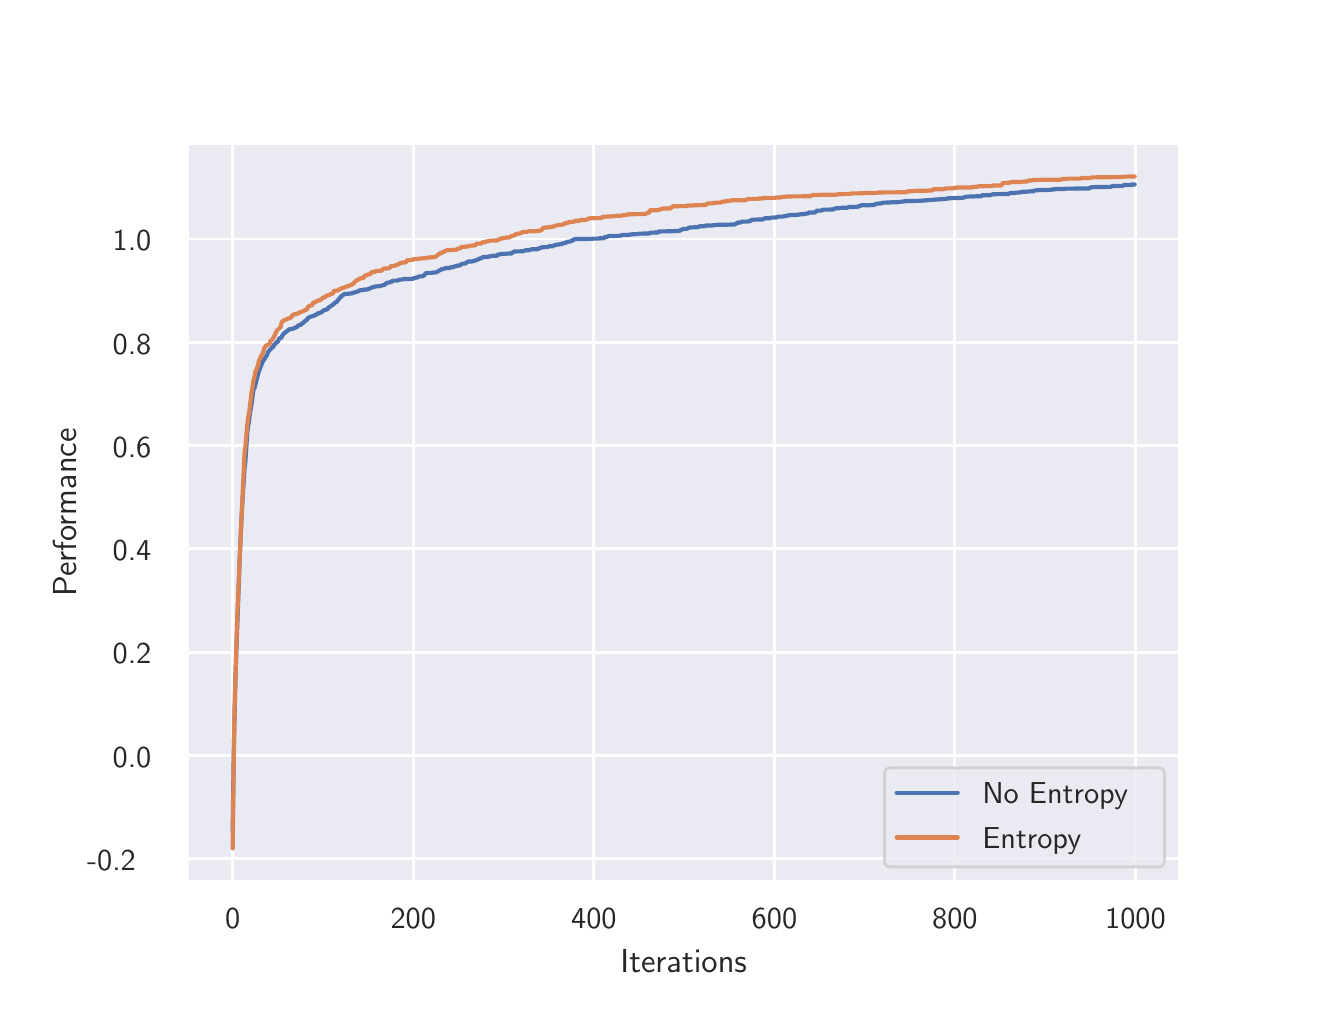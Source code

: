\begingroup%
\makeatletter%
\begin{pgfpicture}%
\pgfpathrectangle{\pgfpointorigin}{\pgfqpoint{6.4in}{4.8in}}%
\pgfusepath{use as bounding box, clip}%
\begin{pgfscope}%
\pgfsetbuttcap%
\pgfsetmiterjoin%
\definecolor{currentfill}{rgb}{1.0,1.0,1.0}%
\pgfsetfillcolor{currentfill}%
\pgfsetlinewidth{0.0pt}%
\definecolor{currentstroke}{rgb}{1.0,1.0,1.0}%
\pgfsetstrokecolor{currentstroke}%
\pgfsetdash{}{0pt}%
\pgfpathmoveto{\pgfqpoint{0.0in}{0.0in}}%
\pgfpathlineto{\pgfqpoint{6.4in}{0.0in}}%
\pgfpathlineto{\pgfqpoint{6.4in}{4.8in}}%
\pgfpathlineto{\pgfqpoint{0.0in}{4.8in}}%
\pgfpathclose%
\pgfusepath{fill}%
\end{pgfscope}%
\begin{pgfscope}%
\pgfsetbuttcap%
\pgfsetmiterjoin%
\definecolor{currentfill}{rgb}{0.918,0.918,0.949}%
\pgfsetfillcolor{currentfill}%
\pgfsetlinewidth{0.0pt}%
\definecolor{currentstroke}{rgb}{0.0,0.0,0.0}%
\pgfsetstrokecolor{currentstroke}%
\pgfsetstrokeopacity{0.0}%
\pgfsetdash{}{0pt}%
\pgfpathmoveto{\pgfqpoint{0.8in}{0.528in}}%
\pgfpathlineto{\pgfqpoint{5.76in}{0.528in}}%
\pgfpathlineto{\pgfqpoint{5.76in}{4.224in}}%
\pgfpathlineto{\pgfqpoint{0.8in}{4.224in}}%
\pgfpathclose%
\pgfusepath{fill}%
\end{pgfscope}%
\begin{pgfscope}%
\pgfpathrectangle{\pgfqpoint{0.8in}{0.528in}}{\pgfqpoint{4.96in}{3.696in}}%
\pgfusepath{clip}%
\pgfsetroundcap%
\pgfsetroundjoin%
\pgfsetlinewidth{1.004pt}%
\definecolor{currentstroke}{rgb}{1.0,1.0,1.0}%
\pgfsetstrokecolor{currentstroke}%
\pgfsetdash{}{0pt}%
\pgfpathmoveto{\pgfqpoint{1.025in}{0.528in}}%
\pgfpathlineto{\pgfqpoint{1.025in}{4.224in}}%
\pgfusepath{stroke}%
\end{pgfscope}%
\begin{pgfscope}%
\definecolor{textcolor}{rgb}{0.15,0.15,0.15}%
\pgfsetstrokecolor{textcolor}%
\pgfsetfillcolor{textcolor}%
\pgftext[x=1.025in,y=0.396in,,top]{\color{textcolor}\sffamily\fontsize{11.0}{13.2}\selectfont 0}%
\end{pgfscope}%
\begin{pgfscope}%
\pgfpathrectangle{\pgfqpoint{0.8in}{0.528in}}{\pgfqpoint{4.96in}{3.696in}}%
\pgfusepath{clip}%
\pgfsetroundcap%
\pgfsetroundjoin%
\pgfsetlinewidth{1.004pt}%
\definecolor{currentstroke}{rgb}{1.0,1.0,1.0}%
\pgfsetstrokecolor{currentstroke}%
\pgfsetdash{}{0pt}%
\pgfpathmoveto{\pgfqpoint{1.928in}{0.528in}}%
\pgfpathlineto{\pgfqpoint{1.928in}{4.224in}}%
\pgfusepath{stroke}%
\end{pgfscope}%
\begin{pgfscope}%
\definecolor{textcolor}{rgb}{0.15,0.15,0.15}%
\pgfsetstrokecolor{textcolor}%
\pgfsetfillcolor{textcolor}%
\pgftext[x=1.928in,y=0.396in,,top]{\color{textcolor}\sffamily\fontsize{11.0}{13.2}\selectfont 200}%
\end{pgfscope}%
\begin{pgfscope}%
\pgfpathrectangle{\pgfqpoint{0.8in}{0.528in}}{\pgfqpoint{4.96in}{3.696in}}%
\pgfusepath{clip}%
\pgfsetroundcap%
\pgfsetroundjoin%
\pgfsetlinewidth{1.004pt}%
\definecolor{currentstroke}{rgb}{1.0,1.0,1.0}%
\pgfsetstrokecolor{currentstroke}%
\pgfsetdash{}{0pt}%
\pgfpathmoveto{\pgfqpoint{2.831in}{0.528in}}%
\pgfpathlineto{\pgfqpoint{2.831in}{4.224in}}%
\pgfusepath{stroke}%
\end{pgfscope}%
\begin{pgfscope}%
\definecolor{textcolor}{rgb}{0.15,0.15,0.15}%
\pgfsetstrokecolor{textcolor}%
\pgfsetfillcolor{textcolor}%
\pgftext[x=2.831in,y=0.396in,,top]{\color{textcolor}\sffamily\fontsize{11.0}{13.2}\selectfont 400}%
\end{pgfscope}%
\begin{pgfscope}%
\pgfpathrectangle{\pgfqpoint{0.8in}{0.528in}}{\pgfqpoint{4.96in}{3.696in}}%
\pgfusepath{clip}%
\pgfsetroundcap%
\pgfsetroundjoin%
\pgfsetlinewidth{1.004pt}%
\definecolor{currentstroke}{rgb}{1.0,1.0,1.0}%
\pgfsetstrokecolor{currentstroke}%
\pgfsetdash{}{0pt}%
\pgfpathmoveto{\pgfqpoint{3.734in}{0.528in}}%
\pgfpathlineto{\pgfqpoint{3.734in}{4.224in}}%
\pgfusepath{stroke}%
\end{pgfscope}%
\begin{pgfscope}%
\definecolor{textcolor}{rgb}{0.15,0.15,0.15}%
\pgfsetstrokecolor{textcolor}%
\pgfsetfillcolor{textcolor}%
\pgftext[x=3.734in,y=0.396in,,top]{\color{textcolor}\sffamily\fontsize{11.0}{13.2}\selectfont 600}%
\end{pgfscope}%
\begin{pgfscope}%
\pgfpathrectangle{\pgfqpoint{0.8in}{0.528in}}{\pgfqpoint{4.96in}{3.696in}}%
\pgfusepath{clip}%
\pgfsetroundcap%
\pgfsetroundjoin%
\pgfsetlinewidth{1.004pt}%
\definecolor{currentstroke}{rgb}{1.0,1.0,1.0}%
\pgfsetstrokecolor{currentstroke}%
\pgfsetdash{}{0pt}%
\pgfpathmoveto{\pgfqpoint{4.636in}{0.528in}}%
\pgfpathlineto{\pgfqpoint{4.636in}{4.224in}}%
\pgfusepath{stroke}%
\end{pgfscope}%
\begin{pgfscope}%
\definecolor{textcolor}{rgb}{0.15,0.15,0.15}%
\pgfsetstrokecolor{textcolor}%
\pgfsetfillcolor{textcolor}%
\pgftext[x=4.636in,y=0.396in,,top]{\color{textcolor}\sffamily\fontsize{11.0}{13.2}\selectfont 800}%
\end{pgfscope}%
\begin{pgfscope}%
\pgfpathrectangle{\pgfqpoint{0.8in}{0.528in}}{\pgfqpoint{4.96in}{3.696in}}%
\pgfusepath{clip}%
\pgfsetroundcap%
\pgfsetroundjoin%
\pgfsetlinewidth{1.004pt}%
\definecolor{currentstroke}{rgb}{1.0,1.0,1.0}%
\pgfsetstrokecolor{currentstroke}%
\pgfsetdash{}{0pt}%
\pgfpathmoveto{\pgfqpoint{5.539in}{0.528in}}%
\pgfpathlineto{\pgfqpoint{5.539in}{4.224in}}%
\pgfusepath{stroke}%
\end{pgfscope}%
\begin{pgfscope}%
\definecolor{textcolor}{rgb}{0.15,0.15,0.15}%
\pgfsetstrokecolor{textcolor}%
\pgfsetfillcolor{textcolor}%
\pgftext[x=5.539in,y=0.396in,,top]{\color{textcolor}\sffamily\fontsize{11.0}{13.2}\selectfont 1000}%
\end{pgfscope}%
\begin{pgfscope}%
\definecolor{textcolor}{rgb}{0.15,0.15,0.15}%
\pgfsetstrokecolor{textcolor}%
\pgfsetfillcolor{textcolor}%
\pgftext[x=3.28in,y=0.193in,,top]{\color{textcolor}\sffamily\fontsize{12.0}{14.4}\selectfont Iterations}%
\end{pgfscope}%
\begin{pgfscope}%
\pgfpathrectangle{\pgfqpoint{0.8in}{0.528in}}{\pgfqpoint{4.96in}{3.696in}}%
\pgfusepath{clip}%
\pgfsetroundcap%
\pgfsetroundjoin%
\pgfsetlinewidth{1.004pt}%
\definecolor{currentstroke}{rgb}{1.0,1.0,1.0}%
\pgfsetstrokecolor{currentstroke}%
\pgfsetdash{}{0pt}%
\pgfpathmoveto{\pgfqpoint{0.8in}{0.645in}}%
\pgfpathlineto{\pgfqpoint{5.76in}{0.645in}}%
\pgfusepath{stroke}%
\end{pgfscope}%
\begin{pgfscope}%
\definecolor{textcolor}{rgb}{0.15,0.15,0.15}%
\pgfsetstrokecolor{textcolor}%
\pgfsetfillcolor{textcolor}%
\pgftext[x=0.297in,y=0.587in,left,base]{\color{textcolor}\sffamily\fontsize{11.0}{13.2}\selectfont −0.2}%
\end{pgfscope}%
\begin{pgfscope}%
\pgfpathrectangle{\pgfqpoint{0.8in}{0.528in}}{\pgfqpoint{4.96in}{3.696in}}%
\pgfusepath{clip}%
\pgfsetroundcap%
\pgfsetroundjoin%
\pgfsetlinewidth{1.004pt}%
\definecolor{currentstroke}{rgb}{1.0,1.0,1.0}%
\pgfsetstrokecolor{currentstroke}%
\pgfsetdash{}{0pt}%
\pgfpathmoveto{\pgfqpoint{0.8in}{1.161in}}%
\pgfpathlineto{\pgfqpoint{5.76in}{1.161in}}%
\pgfusepath{stroke}%
\end{pgfscope}%
\begin{pgfscope}%
\definecolor{textcolor}{rgb}{0.15,0.15,0.15}%
\pgfsetstrokecolor{textcolor}%
\pgfsetfillcolor{textcolor}%
\pgftext[x=0.425in,y=1.103in,left,base]{\color{textcolor}\sffamily\fontsize{11.0}{13.2}\selectfont 0.0}%
\end{pgfscope}%
\begin{pgfscope}%
\pgfpathrectangle{\pgfqpoint{0.8in}{0.528in}}{\pgfqpoint{4.96in}{3.696in}}%
\pgfusepath{clip}%
\pgfsetroundcap%
\pgfsetroundjoin%
\pgfsetlinewidth{1.004pt}%
\definecolor{currentstroke}{rgb}{1.0,1.0,1.0}%
\pgfsetstrokecolor{currentstroke}%
\pgfsetdash{}{0pt}%
\pgfpathmoveto{\pgfqpoint{0.8in}{1.677in}}%
\pgfpathlineto{\pgfqpoint{5.76in}{1.677in}}%
\pgfusepath{stroke}%
\end{pgfscope}%
\begin{pgfscope}%
\definecolor{textcolor}{rgb}{0.15,0.15,0.15}%
\pgfsetstrokecolor{textcolor}%
\pgfsetfillcolor{textcolor}%
\pgftext[x=0.425in,y=1.619in,left,base]{\color{textcolor}\sffamily\fontsize{11.0}{13.2}\selectfont 0.2}%
\end{pgfscope}%
\begin{pgfscope}%
\pgfpathrectangle{\pgfqpoint{0.8in}{0.528in}}{\pgfqpoint{4.96in}{3.696in}}%
\pgfusepath{clip}%
\pgfsetroundcap%
\pgfsetroundjoin%
\pgfsetlinewidth{1.004pt}%
\definecolor{currentstroke}{rgb}{1.0,1.0,1.0}%
\pgfsetstrokecolor{currentstroke}%
\pgfsetdash{}{0pt}%
\pgfpathmoveto{\pgfqpoint{0.8in}{2.194in}}%
\pgfpathlineto{\pgfqpoint{5.76in}{2.194in}}%
\pgfusepath{stroke}%
\end{pgfscope}%
\begin{pgfscope}%
\definecolor{textcolor}{rgb}{0.15,0.15,0.15}%
\pgfsetstrokecolor{textcolor}%
\pgfsetfillcolor{textcolor}%
\pgftext[x=0.425in,y=2.136in,left,base]{\color{textcolor}\sffamily\fontsize{11.0}{13.2}\selectfont 0.4}%
\end{pgfscope}%
\begin{pgfscope}%
\pgfpathrectangle{\pgfqpoint{0.8in}{0.528in}}{\pgfqpoint{4.96in}{3.696in}}%
\pgfusepath{clip}%
\pgfsetroundcap%
\pgfsetroundjoin%
\pgfsetlinewidth{1.004pt}%
\definecolor{currentstroke}{rgb}{1.0,1.0,1.0}%
\pgfsetstrokecolor{currentstroke}%
\pgfsetdash{}{0pt}%
\pgfpathmoveto{\pgfqpoint{0.8in}{2.71in}}%
\pgfpathlineto{\pgfqpoint{5.76in}{2.71in}}%
\pgfusepath{stroke}%
\end{pgfscope}%
\begin{pgfscope}%
\definecolor{textcolor}{rgb}{0.15,0.15,0.15}%
\pgfsetstrokecolor{textcolor}%
\pgfsetfillcolor{textcolor}%
\pgftext[x=0.425in,y=2.652in,left,base]{\color{textcolor}\sffamily\fontsize{11.0}{13.2}\selectfont 0.6}%
\end{pgfscope}%
\begin{pgfscope}%
\pgfpathrectangle{\pgfqpoint{0.8in}{0.528in}}{\pgfqpoint{4.96in}{3.696in}}%
\pgfusepath{clip}%
\pgfsetroundcap%
\pgfsetroundjoin%
\pgfsetlinewidth{1.004pt}%
\definecolor{currentstroke}{rgb}{1.0,1.0,1.0}%
\pgfsetstrokecolor{currentstroke}%
\pgfsetdash{}{0pt}%
\pgfpathmoveto{\pgfqpoint{0.8in}{3.226in}}%
\pgfpathlineto{\pgfqpoint{5.76in}{3.226in}}%
\pgfusepath{stroke}%
\end{pgfscope}%
\begin{pgfscope}%
\definecolor{textcolor}{rgb}{0.15,0.15,0.15}%
\pgfsetstrokecolor{textcolor}%
\pgfsetfillcolor{textcolor}%
\pgftext[x=0.425in,y=3.168in,left,base]{\color{textcolor}\sffamily\fontsize{11.0}{13.2}\selectfont 0.8}%
\end{pgfscope}%
\begin{pgfscope}%
\pgfpathrectangle{\pgfqpoint{0.8in}{0.528in}}{\pgfqpoint{4.96in}{3.696in}}%
\pgfusepath{clip}%
\pgfsetroundcap%
\pgfsetroundjoin%
\pgfsetlinewidth{1.004pt}%
\definecolor{currentstroke}{rgb}{1.0,1.0,1.0}%
\pgfsetstrokecolor{currentstroke}%
\pgfsetdash{}{0pt}%
\pgfpathmoveto{\pgfqpoint{0.8in}{3.743in}}%
\pgfpathlineto{\pgfqpoint{5.76in}{3.743in}}%
\pgfusepath{stroke}%
\end{pgfscope}%
\begin{pgfscope}%
\definecolor{textcolor}{rgb}{0.15,0.15,0.15}%
\pgfsetstrokecolor{textcolor}%
\pgfsetfillcolor{textcolor}%
\pgftext[x=0.425in,y=3.685in,left,base]{\color{textcolor}\sffamily\fontsize{11.0}{13.2}\selectfont 1.0}%
\end{pgfscope}%
\begin{pgfscope}%
\definecolor{textcolor}{rgb}{0.15,0.15,0.15}%
\pgfsetstrokecolor{textcolor}%
\pgfsetfillcolor{textcolor}%
\pgftext[x=0.242in,y=2.376in,,bottom,rotate=90.0]{\color{textcolor}\sffamily\fontsize{12.0}{14.4}\selectfont Performance}%
\end{pgfscope}%
\begin{pgfscope}%
\pgfpathrectangle{\pgfqpoint{0.8in}{0.528in}}{\pgfqpoint{4.96in}{3.696in}}%
\pgfusepath{clip}%
\pgfsetroundcap%
\pgfsetroundjoin%
\pgfsetlinewidth{1.506pt}%
\definecolor{currentstroke}{rgb}{0.298,0.447,0.69}%
\pgfsetstrokecolor{currentstroke}%
\pgfsetdash{}{0pt}%
\pgfpathmoveto{\pgfqpoint{1.025in}{0.778in}}%
\pgfpathlineto{\pgfqpoint{1.03in}{1.163in}}%
\pgfpathlineto{\pgfqpoint{1.039in}{1.558in}}%
\pgfpathlineto{\pgfqpoint{1.062in}{2.199in}}%
\pgfpathlineto{\pgfqpoint{1.071in}{2.386in}}%
\pgfpathlineto{\pgfqpoint{1.084in}{2.592in}}%
\pgfpathlineto{\pgfqpoint{1.089in}{2.637in}}%
\pgfpathlineto{\pgfqpoint{1.098in}{2.775in}}%
\pgfpathlineto{\pgfqpoint{1.102in}{2.808in}}%
\pgfpathlineto{\pgfqpoint{1.107in}{2.833in}}%
\pgfpathlineto{\pgfqpoint{1.111in}{2.872in}}%
\pgfpathlineto{\pgfqpoint{1.116in}{2.895in}}%
\pgfpathlineto{\pgfqpoint{1.129in}{2.99in}}%
\pgfpathlineto{\pgfqpoint{1.134in}{2.998in}}%
\pgfpathlineto{\pgfqpoint{1.156in}{3.082in}}%
\pgfpathlineto{\pgfqpoint{1.17in}{3.118in}}%
\pgfpathlineto{\pgfqpoint{1.179in}{3.138in}}%
\pgfpathlineto{\pgfqpoint{1.183in}{3.14in}}%
\pgfpathlineto{\pgfqpoint{1.192in}{3.158in}}%
\pgfpathlineto{\pgfqpoint{1.197in}{3.163in}}%
\pgfpathlineto{\pgfqpoint{1.201in}{3.176in}}%
\pgfpathlineto{\pgfqpoint{1.211in}{3.19in}}%
\pgfpathlineto{\pgfqpoint{1.215in}{3.192in}}%
\pgfpathlineto{\pgfqpoint{1.22in}{3.199in}}%
\pgfpathlineto{\pgfqpoint{1.229in}{3.205in}}%
\pgfpathlineto{\pgfqpoint{1.233in}{3.217in}}%
\pgfpathlineto{\pgfqpoint{1.238in}{3.218in}}%
\pgfpathlineto{\pgfqpoint{1.242in}{3.226in}}%
\pgfpathlineto{\pgfqpoint{1.251in}{3.229in}}%
\pgfpathlineto{\pgfqpoint{1.256in}{3.243in}}%
\pgfpathlineto{\pgfqpoint{1.26in}{3.247in}}%
\pgfpathlineto{\pgfqpoint{1.265in}{3.248in}}%
\pgfpathlineto{\pgfqpoint{1.269in}{3.251in}}%
\pgfpathlineto{\pgfqpoint{1.274in}{3.262in}}%
\pgfpathlineto{\pgfqpoint{1.283in}{3.273in}}%
\pgfpathlineto{\pgfqpoint{1.287in}{3.275in}}%
\pgfpathlineto{\pgfqpoint{1.31in}{3.293in}}%
\pgfpathlineto{\pgfqpoint{1.323in}{3.293in}}%
\pgfpathlineto{\pgfqpoint{1.328in}{3.296in}}%
\pgfpathlineto{\pgfqpoint{1.337in}{3.299in}}%
\pgfpathlineto{\pgfqpoint{1.341in}{3.302in}}%
\pgfpathlineto{\pgfqpoint{1.346in}{3.303in}}%
\pgfpathlineto{\pgfqpoint{1.355in}{3.312in}}%
\pgfpathlineto{\pgfqpoint{1.359in}{3.314in}}%
\pgfpathlineto{\pgfqpoint{1.364in}{3.314in}}%
\pgfpathlineto{\pgfqpoint{1.368in}{3.316in}}%
\pgfpathlineto{\pgfqpoint{1.373in}{3.323in}}%
\pgfpathlineto{\pgfqpoint{1.378in}{3.324in}}%
\pgfpathlineto{\pgfqpoint{1.387in}{3.334in}}%
\pgfpathlineto{\pgfqpoint{1.396in}{3.338in}}%
\pgfpathlineto{\pgfqpoint{1.4in}{3.348in}}%
\pgfpathlineto{\pgfqpoint{1.405in}{3.349in}}%
\pgfpathlineto{\pgfqpoint{1.409in}{3.353in}}%
\pgfpathlineto{\pgfqpoint{1.418in}{3.355in}}%
\pgfpathlineto{\pgfqpoint{1.423in}{3.358in}}%
\pgfpathlineto{\pgfqpoint{1.432in}{3.359in}}%
\pgfpathlineto{\pgfqpoint{1.436in}{3.363in}}%
\pgfpathlineto{\pgfqpoint{1.441in}{3.365in}}%
\pgfpathlineto{\pgfqpoint{1.445in}{3.365in}}%
\pgfpathlineto{\pgfqpoint{1.45in}{3.372in}}%
\pgfpathlineto{\pgfqpoint{1.459in}{3.372in}}%
\pgfpathlineto{\pgfqpoint{1.463in}{3.376in}}%
\pgfpathlineto{\pgfqpoint{1.468in}{3.376in}}%
\pgfpathlineto{\pgfqpoint{1.472in}{3.379in}}%
\pgfpathlineto{\pgfqpoint{1.481in}{3.388in}}%
\pgfpathlineto{\pgfqpoint{1.486in}{3.388in}}%
\pgfpathlineto{\pgfqpoint{1.49in}{3.39in}}%
\pgfpathlineto{\pgfqpoint{1.499in}{3.392in}}%
\pgfpathlineto{\pgfqpoint{1.504in}{3.4in}}%
\pgfpathlineto{\pgfqpoint{1.508in}{3.404in}}%
\pgfpathlineto{\pgfqpoint{1.513in}{3.405in}}%
\pgfpathlineto{\pgfqpoint{1.517in}{3.409in}}%
\pgfpathlineto{\pgfqpoint{1.526in}{3.414in}}%
\pgfpathlineto{\pgfqpoint{1.531in}{3.42in}}%
\pgfpathlineto{\pgfqpoint{1.54in}{3.427in}}%
\pgfpathlineto{\pgfqpoint{1.545in}{3.428in}}%
\pgfpathlineto{\pgfqpoint{1.549in}{3.435in}}%
\pgfpathlineto{\pgfqpoint{1.558in}{3.445in}}%
\pgfpathlineto{\pgfqpoint{1.563in}{3.453in}}%
\pgfpathlineto{\pgfqpoint{1.567in}{3.454in}}%
\pgfpathlineto{\pgfqpoint{1.572in}{3.461in}}%
\pgfpathlineto{\pgfqpoint{1.576in}{3.462in}}%
\pgfpathlineto{\pgfqpoint{1.581in}{3.466in}}%
\pgfpathlineto{\pgfqpoint{1.585in}{3.468in}}%
\pgfpathlineto{\pgfqpoint{1.617in}{3.471in}}%
\pgfpathlineto{\pgfqpoint{1.621in}{3.471in}}%
\pgfpathlineto{\pgfqpoint{1.626in}{3.475in}}%
\pgfpathlineto{\pgfqpoint{1.63in}{3.475in}}%
\pgfpathlineto{\pgfqpoint{1.648in}{3.48in}}%
\pgfpathlineto{\pgfqpoint{1.662in}{3.487in}}%
\pgfpathlineto{\pgfqpoint{1.671in}{3.488in}}%
\pgfpathlineto{\pgfqpoint{1.68in}{3.488in}}%
\pgfpathlineto{\pgfqpoint{1.684in}{3.491in}}%
\pgfpathlineto{\pgfqpoint{1.698in}{3.491in}}%
\pgfpathlineto{\pgfqpoint{1.712in}{3.497in}}%
\pgfpathlineto{\pgfqpoint{1.716in}{3.498in}}%
\pgfpathlineto{\pgfqpoint{1.721in}{3.501in}}%
\pgfpathlineto{\pgfqpoint{1.739in}{3.506in}}%
\pgfpathlineto{\pgfqpoint{1.752in}{3.507in}}%
\pgfpathlineto{\pgfqpoint{1.757in}{3.508in}}%
\pgfpathlineto{\pgfqpoint{1.761in}{3.508in}}%
\pgfpathlineto{\pgfqpoint{1.775in}{3.512in}}%
\pgfpathlineto{\pgfqpoint{1.784in}{3.513in}}%
\pgfpathlineto{\pgfqpoint{1.788in}{3.518in}}%
\pgfpathlineto{\pgfqpoint{1.793in}{3.521in}}%
\pgfpathlineto{\pgfqpoint{1.797in}{3.525in}}%
\pgfpathlineto{\pgfqpoint{1.806in}{3.525in}}%
\pgfpathlineto{\pgfqpoint{1.815in}{3.529in}}%
\pgfpathlineto{\pgfqpoint{1.82in}{3.529in}}%
\pgfpathlineto{\pgfqpoint{1.824in}{3.535in}}%
\pgfpathlineto{\pgfqpoint{1.847in}{3.535in}}%
\pgfpathlineto{\pgfqpoint{1.86in}{3.54in}}%
\pgfpathlineto{\pgfqpoint{1.869in}{3.54in}}%
\pgfpathlineto{\pgfqpoint{1.879in}{3.543in}}%
\pgfpathlineto{\pgfqpoint{1.924in}{3.544in}}%
\pgfpathlineto{\pgfqpoint{1.928in}{3.545in}}%
\pgfpathlineto{\pgfqpoint{1.933in}{3.549in}}%
\pgfpathlineto{\pgfqpoint{1.937in}{3.549in}}%
\pgfpathlineto{\pgfqpoint{1.946in}{3.551in}}%
\pgfpathlineto{\pgfqpoint{1.951in}{3.551in}}%
\pgfpathlineto{\pgfqpoint{1.955in}{3.556in}}%
\pgfpathlineto{\pgfqpoint{1.973in}{3.557in}}%
\pgfpathlineto{\pgfqpoint{1.982in}{3.561in}}%
\pgfpathlineto{\pgfqpoint{1.991in}{3.573in}}%
\pgfpathlineto{\pgfqpoint{2.014in}{3.574in}}%
\pgfpathlineto{\pgfqpoint{2.023in}{3.574in}}%
\pgfpathlineto{\pgfqpoint{2.027in}{3.576in}}%
\pgfpathlineto{\pgfqpoint{2.037in}{3.576in}}%
\pgfpathlineto{\pgfqpoint{2.041in}{3.577in}}%
\pgfpathlineto{\pgfqpoint{2.046in}{3.577in}}%
\pgfpathlineto{\pgfqpoint{2.059in}{3.587in}}%
\pgfpathlineto{\pgfqpoint{2.064in}{3.587in}}%
\pgfpathlineto{\pgfqpoint{2.068in}{3.592in}}%
\pgfpathlineto{\pgfqpoint{2.077in}{3.593in}}%
\pgfpathlineto{\pgfqpoint{2.086in}{3.596in}}%
\pgfpathlineto{\pgfqpoint{2.091in}{3.598in}}%
\pgfpathlineto{\pgfqpoint{2.109in}{3.598in}}%
\pgfpathlineto{\pgfqpoint{2.113in}{3.601in}}%
\pgfpathlineto{\pgfqpoint{2.127in}{3.603in}}%
\pgfpathlineto{\pgfqpoint{2.131in}{3.604in}}%
\pgfpathlineto{\pgfqpoint{2.136in}{3.607in}}%
\pgfpathlineto{\pgfqpoint{2.14in}{3.607in}}%
\pgfpathlineto{\pgfqpoint{2.145in}{3.608in}}%
\pgfpathlineto{\pgfqpoint{2.149in}{3.611in}}%
\pgfpathlineto{\pgfqpoint{2.163in}{3.611in}}%
\pgfpathlineto{\pgfqpoint{2.167in}{3.618in}}%
\pgfpathlineto{\pgfqpoint{2.172in}{3.618in}}%
\pgfpathlineto{\pgfqpoint{2.176in}{3.62in}}%
\pgfpathlineto{\pgfqpoint{2.19in}{3.621in}}%
\pgfpathlineto{\pgfqpoint{2.194in}{3.626in}}%
\pgfpathlineto{\pgfqpoint{2.199in}{3.629in}}%
\pgfpathlineto{\pgfqpoint{2.204in}{3.631in}}%
\pgfpathlineto{\pgfqpoint{2.222in}{3.631in}}%
\pgfpathlineto{\pgfqpoint{2.226in}{3.633in}}%
\pgfpathlineto{\pgfqpoint{2.231in}{3.633in}}%
\pgfpathlineto{\pgfqpoint{2.235in}{3.635in}}%
\pgfpathlineto{\pgfqpoint{2.24in}{3.636in}}%
\pgfpathlineto{\pgfqpoint{2.249in}{3.641in}}%
\pgfpathlineto{\pgfqpoint{2.253in}{3.641in}}%
\pgfpathlineto{\pgfqpoint{2.258in}{3.645in}}%
\pgfpathlineto{\pgfqpoint{2.271in}{3.648in}}%
\pgfpathlineto{\pgfqpoint{2.276in}{3.653in}}%
\pgfpathlineto{\pgfqpoint{2.285in}{3.653in}}%
\pgfpathlineto{\pgfqpoint{2.298in}{3.653in}}%
\pgfpathlineto{\pgfqpoint{2.312in}{3.657in}}%
\pgfpathlineto{\pgfqpoint{2.316in}{3.657in}}%
\pgfpathlineto{\pgfqpoint{2.321in}{3.659in}}%
\pgfpathlineto{\pgfqpoint{2.348in}{3.66in}}%
\pgfpathlineto{\pgfqpoint{2.352in}{3.666in}}%
\pgfpathlineto{\pgfqpoint{2.361in}{3.666in}}%
\pgfpathlineto{\pgfqpoint{2.366in}{3.669in}}%
\pgfpathlineto{\pgfqpoint{2.389in}{3.669in}}%
\pgfpathlineto{\pgfqpoint{2.393in}{3.67in}}%
\pgfpathlineto{\pgfqpoint{2.42in}{3.671in}}%
\pgfpathlineto{\pgfqpoint{2.425in}{3.677in}}%
\pgfpathlineto{\pgfqpoint{2.429in}{3.678in}}%
\pgfpathlineto{\pgfqpoint{2.434in}{3.681in}}%
\pgfpathlineto{\pgfqpoint{2.479in}{3.682in}}%
\pgfpathlineto{\pgfqpoint{2.488in}{3.687in}}%
\pgfpathlineto{\pgfqpoint{2.506in}{3.687in}}%
\pgfpathlineto{\pgfqpoint{2.519in}{3.692in}}%
\pgfpathlineto{\pgfqpoint{2.551in}{3.692in}}%
\pgfpathlineto{\pgfqpoint{2.556in}{3.697in}}%
\pgfpathlineto{\pgfqpoint{2.56in}{3.698in}}%
\pgfpathlineto{\pgfqpoint{2.565in}{3.698in}}%
\pgfpathlineto{\pgfqpoint{2.569in}{3.702in}}%
\pgfpathlineto{\pgfqpoint{2.601in}{3.703in}}%
\pgfpathlineto{\pgfqpoint{2.605in}{3.707in}}%
\pgfpathlineto{\pgfqpoint{2.623in}{3.707in}}%
\pgfpathlineto{\pgfqpoint{2.637in}{3.713in}}%
\pgfpathlineto{\pgfqpoint{2.641in}{3.713in}}%
\pgfpathlineto{\pgfqpoint{2.65in}{3.716in}}%
\pgfpathlineto{\pgfqpoint{2.659in}{3.716in}}%
\pgfpathlineto{\pgfqpoint{2.664in}{3.718in}}%
\pgfpathlineto{\pgfqpoint{2.673in}{3.718in}}%
\pgfpathlineto{\pgfqpoint{2.677in}{3.722in}}%
\pgfpathlineto{\pgfqpoint{2.686in}{3.723in}}%
\pgfpathlineto{\pgfqpoint{2.691in}{3.726in}}%
\pgfpathlineto{\pgfqpoint{2.695in}{3.726in}}%
\pgfpathlineto{\pgfqpoint{2.7in}{3.73in}}%
\pgfpathlineto{\pgfqpoint{2.714in}{3.73in}}%
\pgfpathlineto{\pgfqpoint{2.718in}{3.736in}}%
\pgfpathlineto{\pgfqpoint{2.727in}{3.736in}}%
\pgfpathlineto{\pgfqpoint{2.732in}{3.741in}}%
\pgfpathlineto{\pgfqpoint{2.736in}{3.743in}}%
\pgfpathlineto{\pgfqpoint{2.817in}{3.744in}}%
\pgfpathlineto{\pgfqpoint{2.826in}{3.745in}}%
\pgfpathlineto{\pgfqpoint{2.853in}{3.745in}}%
\pgfpathlineto{\pgfqpoint{2.858in}{3.747in}}%
\pgfpathlineto{\pgfqpoint{2.881in}{3.747in}}%
\pgfpathlineto{\pgfqpoint{2.885in}{3.752in}}%
\pgfpathlineto{\pgfqpoint{2.89in}{3.754in}}%
\pgfpathlineto{\pgfqpoint{2.899in}{3.754in}}%
\pgfpathlineto{\pgfqpoint{2.903in}{3.758in}}%
\pgfpathlineto{\pgfqpoint{2.957in}{3.759in}}%
\pgfpathlineto{\pgfqpoint{2.971in}{3.762in}}%
\pgfpathlineto{\pgfqpoint{2.975in}{3.764in}}%
\pgfpathlineto{\pgfqpoint{3.002in}{3.764in}}%
\pgfpathlineto{\pgfqpoint{3.011in}{3.765in}}%
\pgfpathlineto{\pgfqpoint{3.016in}{3.765in}}%
\pgfpathlineto{\pgfqpoint{3.02in}{3.767in}}%
\pgfpathlineto{\pgfqpoint{3.052in}{3.768in}}%
\pgfpathlineto{\pgfqpoint{3.057in}{3.77in}}%
\pgfpathlineto{\pgfqpoint{3.106in}{3.771in}}%
\pgfpathlineto{\pgfqpoint{3.111in}{3.774in}}%
\pgfpathlineto{\pgfqpoint{3.115in}{3.774in}}%
\pgfpathlineto{\pgfqpoint{3.12in}{3.775in}}%
\pgfpathlineto{\pgfqpoint{3.151in}{3.776in}}%
\pgfpathlineto{\pgfqpoint{3.156in}{3.781in}}%
\pgfpathlineto{\pgfqpoint{3.215in}{3.782in}}%
\pgfpathlineto{\pgfqpoint{3.26in}{3.784in}}%
\pgfpathlineto{\pgfqpoint{3.264in}{3.788in}}%
\pgfpathlineto{\pgfqpoint{3.269in}{3.788in}}%
\pgfpathlineto{\pgfqpoint{3.273in}{3.792in}}%
\pgfpathlineto{\pgfqpoint{3.278in}{3.794in}}%
\pgfpathlineto{\pgfqpoint{3.296in}{3.794in}}%
\pgfpathlineto{\pgfqpoint{3.3in}{3.796in}}%
\pgfpathlineto{\pgfqpoint{3.305in}{3.8in}}%
\pgfpathlineto{\pgfqpoint{3.314in}{3.801in}}%
\pgfpathlineto{\pgfqpoint{3.341in}{3.802in}}%
\pgfpathlineto{\pgfqpoint{3.35in}{3.803in}}%
\pgfpathlineto{\pgfqpoint{3.354in}{3.803in}}%
\pgfpathlineto{\pgfqpoint{3.359in}{3.807in}}%
\pgfpathlineto{\pgfqpoint{3.382in}{3.807in}}%
\pgfpathlineto{\pgfqpoint{3.386in}{3.808in}}%
\pgfpathlineto{\pgfqpoint{3.391in}{3.811in}}%
\pgfpathlineto{\pgfqpoint{3.422in}{3.811in}}%
\pgfpathlineto{\pgfqpoint{3.427in}{3.812in}}%
\pgfpathlineto{\pgfqpoint{3.436in}{3.813in}}%
\pgfpathlineto{\pgfqpoint{3.44in}{3.814in}}%
\pgfpathlineto{\pgfqpoint{3.503in}{3.815in}}%
\pgfpathlineto{\pgfqpoint{3.531in}{3.816in}}%
\pgfpathlineto{\pgfqpoint{3.535in}{3.816in}}%
\pgfpathlineto{\pgfqpoint{3.544in}{3.822in}}%
\pgfpathlineto{\pgfqpoint{3.549in}{3.822in}}%
\pgfpathlineto{\pgfqpoint{3.553in}{3.826in}}%
\pgfpathlineto{\pgfqpoint{3.562in}{3.826in}}%
\pgfpathlineto{\pgfqpoint{3.567in}{3.827in}}%
\pgfpathlineto{\pgfqpoint{3.571in}{3.83in}}%
\pgfpathlineto{\pgfqpoint{3.598in}{3.83in}}%
\pgfpathlineto{\pgfqpoint{3.603in}{3.832in}}%
\pgfpathlineto{\pgfqpoint{3.612in}{3.832in}}%
\pgfpathlineto{\pgfqpoint{3.616in}{3.837in}}%
\pgfpathlineto{\pgfqpoint{3.621in}{3.839in}}%
\pgfpathlineto{\pgfqpoint{3.625in}{3.839in}}%
\pgfpathlineto{\pgfqpoint{3.63in}{3.84in}}%
\pgfpathlineto{\pgfqpoint{3.675in}{3.841in}}%
\pgfpathlineto{\pgfqpoint{3.679in}{3.843in}}%
\pgfpathlineto{\pgfqpoint{3.684in}{3.847in}}%
\pgfpathlineto{\pgfqpoint{3.711in}{3.847in}}%
\pgfpathlineto{\pgfqpoint{3.716in}{3.85in}}%
\pgfpathlineto{\pgfqpoint{3.743in}{3.851in}}%
\pgfpathlineto{\pgfqpoint{3.752in}{3.855in}}%
\pgfpathlineto{\pgfqpoint{3.77in}{3.855in}}%
\pgfpathlineto{\pgfqpoint{3.788in}{3.858in}}%
\pgfpathlineto{\pgfqpoint{3.792in}{3.858in}}%
\pgfpathlineto{\pgfqpoint{3.801in}{3.861in}}%
\pgfpathlineto{\pgfqpoint{3.806in}{3.861in}}%
\pgfpathlineto{\pgfqpoint{3.81in}{3.863in}}%
\pgfpathlineto{\pgfqpoint{3.851in}{3.864in}}%
\pgfpathlineto{\pgfqpoint{3.855in}{3.866in}}%
\pgfpathlineto{\pgfqpoint{3.86in}{3.866in}}%
\pgfpathlineto{\pgfqpoint{3.865in}{3.867in}}%
\pgfpathlineto{\pgfqpoint{3.874in}{3.867in}}%
\pgfpathlineto{\pgfqpoint{3.878in}{3.868in}}%
\pgfpathlineto{\pgfqpoint{3.883in}{3.868in}}%
\pgfpathlineto{\pgfqpoint{3.887in}{3.87in}}%
\pgfpathlineto{\pgfqpoint{3.901in}{3.87in}}%
\pgfpathlineto{\pgfqpoint{3.905in}{3.876in}}%
\pgfpathlineto{\pgfqpoint{3.937in}{3.876in}}%
\pgfpathlineto{\pgfqpoint{3.946in}{3.885in}}%
\pgfpathlineto{\pgfqpoint{3.968in}{3.885in}}%
\pgfpathlineto{\pgfqpoint{3.973in}{3.889in}}%
\pgfpathlineto{\pgfqpoint{3.982in}{3.89in}}%
\pgfpathlineto{\pgfqpoint{3.995in}{3.89in}}%
\pgfpathlineto{\pgfqpoint{4.027in}{3.891in}}%
\pgfpathlineto{\pgfqpoint{4.032in}{3.895in}}%
\pgfpathlineto{\pgfqpoint{4.036in}{3.895in}}%
\pgfpathlineto{\pgfqpoint{4.041in}{3.897in}}%
\pgfpathlineto{\pgfqpoint{4.059in}{3.897in}}%
\pgfpathlineto{\pgfqpoint{4.063in}{3.899in}}%
\pgfpathlineto{\pgfqpoint{4.099in}{3.9in}}%
\pgfpathlineto{\pgfqpoint{4.104in}{3.903in}}%
\pgfpathlineto{\pgfqpoint{4.144in}{3.904in}}%
\pgfpathlineto{\pgfqpoint{4.153in}{3.905in}}%
\pgfpathlineto{\pgfqpoint{4.158in}{3.909in}}%
\pgfpathlineto{\pgfqpoint{4.162in}{3.909in}}%
\pgfpathlineto{\pgfqpoint{4.167in}{3.912in}}%
\pgfpathlineto{\pgfqpoint{4.208in}{3.912in}}%
\pgfpathlineto{\pgfqpoint{4.217in}{3.913in}}%
\pgfpathlineto{\pgfqpoint{4.23in}{3.913in}}%
\pgfpathlineto{\pgfqpoint{4.235in}{3.916in}}%
\pgfpathlineto{\pgfqpoint{4.239in}{3.916in}}%
\pgfpathlineto{\pgfqpoint{4.244in}{3.92in}}%
\pgfpathlineto{\pgfqpoint{4.266in}{3.921in}}%
\pgfpathlineto{\pgfqpoint{4.271in}{3.924in}}%
\pgfpathlineto{\pgfqpoint{4.28in}{3.925in}}%
\pgfpathlineto{\pgfqpoint{4.311in}{3.926in}}%
\pgfpathlineto{\pgfqpoint{4.32in}{3.927in}}%
\pgfpathlineto{\pgfqpoint{4.347in}{3.927in}}%
\pgfpathlineto{\pgfqpoint{4.352in}{3.928in}}%
\pgfpathlineto{\pgfqpoint{4.366in}{3.929in}}%
\pgfpathlineto{\pgfqpoint{4.384in}{3.932in}}%
\pgfpathlineto{\pgfqpoint{4.388in}{3.932in}}%
\pgfpathlineto{\pgfqpoint{4.393in}{3.933in}}%
\pgfpathlineto{\pgfqpoint{4.451in}{3.934in}}%
\pgfpathlineto{\pgfqpoint{4.469in}{3.935in}}%
\pgfpathlineto{\pgfqpoint{4.56in}{3.942in}}%
\pgfpathlineto{\pgfqpoint{4.573in}{3.942in}}%
\pgfpathlineto{\pgfqpoint{4.582in}{3.944in}}%
\pgfpathlineto{\pgfqpoint{4.596in}{3.944in}}%
\pgfpathlineto{\pgfqpoint{4.6in}{3.947in}}%
\pgfpathlineto{\pgfqpoint{4.677in}{3.949in}}%
\pgfpathlineto{\pgfqpoint{4.681in}{3.952in}}%
\pgfpathlineto{\pgfqpoint{4.695in}{3.955in}}%
\pgfpathlineto{\pgfqpoint{4.727in}{3.956in}}%
\pgfpathlineto{\pgfqpoint{4.749in}{3.957in}}%
\pgfpathlineto{\pgfqpoint{4.767in}{3.957in}}%
\pgfpathlineto{\pgfqpoint{4.772in}{3.962in}}%
\pgfpathlineto{\pgfqpoint{4.812in}{3.962in}}%
\pgfpathlineto{\pgfqpoint{4.826in}{3.967in}}%
\pgfpathlineto{\pgfqpoint{4.871in}{3.968in}}%
\pgfpathlineto{\pgfqpoint{4.889in}{3.968in}}%
\pgfpathlineto{\pgfqpoint{4.903in}{3.968in}}%
\pgfpathlineto{\pgfqpoint{4.907in}{3.97in}}%
\pgfpathlineto{\pgfqpoint{4.912in}{3.973in}}%
\pgfpathlineto{\pgfqpoint{4.934in}{3.973in}}%
\pgfpathlineto{\pgfqpoint{4.943in}{3.975in}}%
\pgfpathlineto{\pgfqpoint{4.957in}{3.975in}}%
\pgfpathlineto{\pgfqpoint{4.961in}{3.977in}}%
\pgfpathlineto{\pgfqpoint{4.966in}{3.977in}}%
\pgfpathlineto{\pgfqpoint{4.97in}{3.979in}}%
\pgfpathlineto{\pgfqpoint{4.997in}{3.98in}}%
\pgfpathlineto{\pgfqpoint{5.006in}{3.981in}}%
\pgfpathlineto{\pgfqpoint{5.02in}{3.982in}}%
\pgfpathlineto{\pgfqpoint{5.029in}{3.982in}}%
\pgfpathlineto{\pgfqpoint{5.034in}{3.986in}}%
\pgfpathlineto{\pgfqpoint{5.061in}{3.988in}}%
\pgfpathlineto{\pgfqpoint{5.115in}{3.989in}}%
\pgfpathlineto{\pgfqpoint{5.119in}{3.991in}}%
\pgfpathlineto{\pgfqpoint{5.133in}{3.991in}}%
\pgfpathlineto{\pgfqpoint{5.137in}{3.993in}}%
\pgfpathlineto{\pgfqpoint{5.178in}{3.993in}}%
\pgfpathlineto{\pgfqpoint{5.192in}{3.995in}}%
\pgfpathlineto{\pgfqpoint{5.295in}{3.996in}}%
\pgfpathlineto{\pgfqpoint{5.309in}{3.996in}}%
\pgfpathlineto{\pgfqpoint{5.313in}{4.001in}}%
\pgfpathlineto{\pgfqpoint{5.331in}{4.003in}}%
\pgfpathlineto{\pgfqpoint{5.372in}{4.003in}}%
\pgfpathlineto{\pgfqpoint{5.39in}{4.004in}}%
\pgfpathlineto{\pgfqpoint{5.417in}{4.004in}}%
\pgfpathlineto{\pgfqpoint{5.422in}{4.008in}}%
\pgfpathlineto{\pgfqpoint{5.462in}{4.008in}}%
\pgfpathlineto{\pgfqpoint{5.467in}{4.009in}}%
\pgfpathlineto{\pgfqpoint{5.476in}{4.009in}}%
\pgfpathlineto{\pgfqpoint{5.48in}{4.013in}}%
\pgfpathlineto{\pgfqpoint{5.516in}{4.013in}}%
\pgfpathlineto{\pgfqpoint{5.521in}{4.016in}}%
\pgfpathlineto{\pgfqpoint{5.535in}{4.016in}}%
\pgfpathlineto{\pgfqpoint{5.535in}{4.016in}}%
\pgfusepath{stroke}%
\end{pgfscope}%
\begin{pgfscope}%
\pgfpathrectangle{\pgfqpoint{0.8in}{0.528in}}{\pgfqpoint{4.96in}{3.696in}}%
\pgfusepath{clip}%
\pgfsetroundcap%
\pgfsetroundjoin%
\pgfsetlinewidth{1.506pt}%
\definecolor{currentstroke}{rgb}{0.867,0.518,0.322}%
\pgfsetstrokecolor{currentstroke}%
\pgfsetdash{}{0pt}%
\pgfpathmoveto{\pgfqpoint{1.025in}{0.696in}}%
\pgfpathlineto{\pgfqpoint{1.03in}{1.113in}}%
\pgfpathlineto{\pgfqpoint{1.034in}{1.379in}}%
\pgfpathlineto{\pgfqpoint{1.048in}{1.857in}}%
\pgfpathlineto{\pgfqpoint{1.057in}{2.076in}}%
\pgfpathlineto{\pgfqpoint{1.084in}{2.67in}}%
\pgfpathlineto{\pgfqpoint{1.089in}{2.711in}}%
\pgfpathlineto{\pgfqpoint{1.098in}{2.813in}}%
\pgfpathlineto{\pgfqpoint{1.102in}{2.848in}}%
\pgfpathlineto{\pgfqpoint{1.107in}{2.874in}}%
\pgfpathlineto{\pgfqpoint{1.12in}{2.979in}}%
\pgfpathlineto{\pgfqpoint{1.129in}{3.035in}}%
\pgfpathlineto{\pgfqpoint{1.134in}{3.053in}}%
\pgfpathlineto{\pgfqpoint{1.138in}{3.08in}}%
\pgfpathlineto{\pgfqpoint{1.143in}{3.087in}}%
\pgfpathlineto{\pgfqpoint{1.147in}{3.101in}}%
\pgfpathlineto{\pgfqpoint{1.152in}{3.11in}}%
\pgfpathlineto{\pgfqpoint{1.156in}{3.134in}}%
\pgfpathlineto{\pgfqpoint{1.179in}{3.183in}}%
\pgfpathlineto{\pgfqpoint{1.183in}{3.198in}}%
\pgfpathlineto{\pgfqpoint{1.192in}{3.211in}}%
\pgfpathlineto{\pgfqpoint{1.197in}{3.212in}}%
\pgfpathlineto{\pgfqpoint{1.201in}{3.215in}}%
\pgfpathlineto{\pgfqpoint{1.206in}{3.216in}}%
\pgfpathlineto{\pgfqpoint{1.211in}{3.22in}}%
\pgfpathlineto{\pgfqpoint{1.215in}{3.238in}}%
\pgfpathlineto{\pgfqpoint{1.22in}{3.238in}}%
\pgfpathlineto{\pgfqpoint{1.224in}{3.241in}}%
\pgfpathlineto{\pgfqpoint{1.233in}{3.257in}}%
\pgfpathlineto{\pgfqpoint{1.238in}{3.272in}}%
\pgfpathlineto{\pgfqpoint{1.242in}{3.276in}}%
\pgfpathlineto{\pgfqpoint{1.247in}{3.287in}}%
\pgfpathlineto{\pgfqpoint{1.251in}{3.29in}}%
\pgfpathlineto{\pgfqpoint{1.265in}{3.304in}}%
\pgfpathlineto{\pgfqpoint{1.269in}{3.324in}}%
\pgfpathlineto{\pgfqpoint{1.274in}{3.332in}}%
\pgfpathlineto{\pgfqpoint{1.278in}{3.334in}}%
\pgfpathlineto{\pgfqpoint{1.283in}{3.338in}}%
\pgfpathlineto{\pgfqpoint{1.287in}{3.338in}}%
\pgfpathlineto{\pgfqpoint{1.292in}{3.341in}}%
\pgfpathlineto{\pgfqpoint{1.296in}{3.342in}}%
\pgfpathlineto{\pgfqpoint{1.301in}{3.346in}}%
\pgfpathlineto{\pgfqpoint{1.314in}{3.348in}}%
\pgfpathlineto{\pgfqpoint{1.319in}{3.354in}}%
\pgfpathlineto{\pgfqpoint{1.323in}{3.361in}}%
\pgfpathlineto{\pgfqpoint{1.332in}{3.367in}}%
\pgfpathlineto{\pgfqpoint{1.341in}{3.367in}}%
\pgfpathlineto{\pgfqpoint{1.355in}{3.373in}}%
\pgfpathlineto{\pgfqpoint{1.359in}{3.377in}}%
\pgfpathlineto{\pgfqpoint{1.364in}{3.377in}}%
\pgfpathlineto{\pgfqpoint{1.368in}{3.38in}}%
\pgfpathlineto{\pgfqpoint{1.373in}{3.38in}}%
\pgfpathlineto{\pgfqpoint{1.382in}{3.385in}}%
\pgfpathlineto{\pgfqpoint{1.387in}{3.388in}}%
\pgfpathlineto{\pgfqpoint{1.391in}{3.389in}}%
\pgfpathlineto{\pgfqpoint{1.396in}{3.391in}}%
\pgfpathlineto{\pgfqpoint{1.4in}{3.401in}}%
\pgfpathlineto{\pgfqpoint{1.405in}{3.407in}}%
\pgfpathlineto{\pgfqpoint{1.418in}{3.411in}}%
\pgfpathlineto{\pgfqpoint{1.423in}{3.413in}}%
\pgfpathlineto{\pgfqpoint{1.427in}{3.426in}}%
\pgfpathlineto{\pgfqpoint{1.436in}{3.426in}}%
\pgfpathlineto{\pgfqpoint{1.441in}{3.429in}}%
\pgfpathlineto{\pgfqpoint{1.445in}{3.433in}}%
\pgfpathlineto{\pgfqpoint{1.45in}{3.434in}}%
\pgfpathlineto{\pgfqpoint{1.454in}{3.437in}}%
\pgfpathlineto{\pgfqpoint{1.463in}{3.437in}}%
\pgfpathlineto{\pgfqpoint{1.468in}{3.444in}}%
\pgfpathlineto{\pgfqpoint{1.472in}{3.444in}}%
\pgfpathlineto{\pgfqpoint{1.477in}{3.451in}}%
\pgfpathlineto{\pgfqpoint{1.486in}{3.451in}}%
\pgfpathlineto{\pgfqpoint{1.495in}{3.461in}}%
\pgfpathlineto{\pgfqpoint{1.504in}{3.462in}}%
\pgfpathlineto{\pgfqpoint{1.508in}{3.463in}}%
\pgfpathlineto{\pgfqpoint{1.513in}{3.467in}}%
\pgfpathlineto{\pgfqpoint{1.517in}{3.469in}}%
\pgfpathlineto{\pgfqpoint{1.526in}{3.47in}}%
\pgfpathlineto{\pgfqpoint{1.531in}{3.484in}}%
\pgfpathlineto{\pgfqpoint{1.54in}{3.485in}}%
\pgfpathlineto{\pgfqpoint{1.554in}{3.486in}}%
\pgfpathlineto{\pgfqpoint{1.558in}{3.493in}}%
\pgfpathlineto{\pgfqpoint{1.563in}{3.493in}}%
\pgfpathlineto{\pgfqpoint{1.567in}{3.496in}}%
\pgfpathlineto{\pgfqpoint{1.576in}{3.498in}}%
\pgfpathlineto{\pgfqpoint{1.581in}{3.501in}}%
\pgfpathlineto{\pgfqpoint{1.585in}{3.501in}}%
\pgfpathlineto{\pgfqpoint{1.59in}{3.504in}}%
\pgfpathlineto{\pgfqpoint{1.594in}{3.505in}}%
\pgfpathlineto{\pgfqpoint{1.599in}{3.506in}}%
\pgfpathlineto{\pgfqpoint{1.603in}{3.51in}}%
\pgfpathlineto{\pgfqpoint{1.612in}{3.511in}}%
\pgfpathlineto{\pgfqpoint{1.617in}{3.515in}}%
\pgfpathlineto{\pgfqpoint{1.621in}{3.515in}}%
\pgfpathlineto{\pgfqpoint{1.626in}{3.518in}}%
\pgfpathlineto{\pgfqpoint{1.644in}{3.537in}}%
\pgfpathlineto{\pgfqpoint{1.648in}{3.537in}}%
\pgfpathlineto{\pgfqpoint{1.653in}{3.541in}}%
\pgfpathlineto{\pgfqpoint{1.657in}{3.541in}}%
\pgfpathlineto{\pgfqpoint{1.662in}{3.547in}}%
\pgfpathlineto{\pgfqpoint{1.675in}{3.548in}}%
\pgfpathlineto{\pgfqpoint{1.68in}{3.549in}}%
\pgfpathlineto{\pgfqpoint{1.684in}{3.56in}}%
\pgfpathlineto{\pgfqpoint{1.693in}{3.562in}}%
\pgfpathlineto{\pgfqpoint{1.698in}{3.565in}}%
\pgfpathlineto{\pgfqpoint{1.712in}{3.567in}}%
\pgfpathlineto{\pgfqpoint{1.716in}{3.573in}}%
\pgfpathlineto{\pgfqpoint{1.721in}{3.578in}}%
\pgfpathlineto{\pgfqpoint{1.73in}{3.578in}}%
\pgfpathlineto{\pgfqpoint{1.734in}{3.579in}}%
\pgfpathlineto{\pgfqpoint{1.739in}{3.583in}}%
\pgfpathlineto{\pgfqpoint{1.757in}{3.584in}}%
\pgfpathlineto{\pgfqpoint{1.77in}{3.585in}}%
\pgfpathlineto{\pgfqpoint{1.775in}{3.591in}}%
\pgfpathlineto{\pgfqpoint{1.779in}{3.595in}}%
\pgfpathlineto{\pgfqpoint{1.806in}{3.597in}}%
\pgfpathlineto{\pgfqpoint{1.811in}{3.599in}}%
\pgfpathlineto{\pgfqpoint{1.815in}{3.608in}}%
\pgfpathlineto{\pgfqpoint{1.824in}{3.609in}}%
\pgfpathlineto{\pgfqpoint{1.833in}{3.609in}}%
\pgfpathlineto{\pgfqpoint{1.838in}{3.612in}}%
\pgfpathlineto{\pgfqpoint{1.842in}{3.612in}}%
\pgfpathlineto{\pgfqpoint{1.847in}{3.615in}}%
\pgfpathlineto{\pgfqpoint{1.851in}{3.615in}}%
\pgfpathlineto{\pgfqpoint{1.856in}{3.618in}}%
\pgfpathlineto{\pgfqpoint{1.86in}{3.623in}}%
\pgfpathlineto{\pgfqpoint{1.869in}{3.623in}}%
\pgfpathlineto{\pgfqpoint{1.874in}{3.626in}}%
\pgfpathlineto{\pgfqpoint{1.888in}{3.626in}}%
\pgfpathlineto{\pgfqpoint{1.892in}{3.628in}}%
\pgfpathlineto{\pgfqpoint{1.897in}{3.637in}}%
\pgfpathlineto{\pgfqpoint{1.915in}{3.638in}}%
\pgfpathlineto{\pgfqpoint{1.924in}{3.639in}}%
\pgfpathlineto{\pgfqpoint{1.928in}{3.642in}}%
\pgfpathlineto{\pgfqpoint{1.951in}{3.644in}}%
\pgfpathlineto{\pgfqpoint{1.955in}{3.645in}}%
\pgfpathlineto{\pgfqpoint{1.982in}{3.647in}}%
\pgfpathlineto{\pgfqpoint{1.987in}{3.647in}}%
\pgfpathlineto{\pgfqpoint{1.996in}{3.65in}}%
\pgfpathlineto{\pgfqpoint{2.014in}{3.651in}}%
\pgfpathlineto{\pgfqpoint{2.018in}{3.652in}}%
\pgfpathlineto{\pgfqpoint{2.037in}{3.653in}}%
\pgfpathlineto{\pgfqpoint{2.055in}{3.667in}}%
\pgfpathlineto{\pgfqpoint{2.059in}{3.668in}}%
\pgfpathlineto{\pgfqpoint{2.064in}{3.674in}}%
\pgfpathlineto{\pgfqpoint{2.073in}{3.674in}}%
\pgfpathlineto{\pgfqpoint{2.077in}{3.679in}}%
\pgfpathlineto{\pgfqpoint{2.082in}{3.68in}}%
\pgfpathlineto{\pgfqpoint{2.095in}{3.687in}}%
\pgfpathlineto{\pgfqpoint{2.145in}{3.69in}}%
\pgfpathlineto{\pgfqpoint{2.149in}{3.695in}}%
\pgfpathlineto{\pgfqpoint{2.158in}{3.695in}}%
\pgfpathlineto{\pgfqpoint{2.163in}{3.696in}}%
\pgfpathlineto{\pgfqpoint{2.167in}{3.703in}}%
\pgfpathlineto{\pgfqpoint{2.176in}{3.704in}}%
\pgfpathlineto{\pgfqpoint{2.185in}{3.704in}}%
\pgfpathlineto{\pgfqpoint{2.19in}{3.706in}}%
\pgfpathlineto{\pgfqpoint{2.204in}{3.706in}}%
\pgfpathlineto{\pgfqpoint{2.213in}{3.71in}}%
\pgfpathlineto{\pgfqpoint{2.222in}{3.71in}}%
\pgfpathlineto{\pgfqpoint{2.231in}{3.711in}}%
\pgfpathlineto{\pgfqpoint{2.235in}{3.711in}}%
\pgfpathlineto{\pgfqpoint{2.24in}{3.714in}}%
\pgfpathlineto{\pgfqpoint{2.244in}{3.72in}}%
\pgfpathlineto{\pgfqpoint{2.262in}{3.72in}}%
\pgfpathlineto{\pgfqpoint{2.267in}{3.721in}}%
\pgfpathlineto{\pgfqpoint{2.276in}{3.727in}}%
\pgfpathlineto{\pgfqpoint{2.28in}{3.728in}}%
\pgfpathlineto{\pgfqpoint{2.289in}{3.728in}}%
\pgfpathlineto{\pgfqpoint{2.294in}{3.731in}}%
\pgfpathlineto{\pgfqpoint{2.303in}{3.732in}}%
\pgfpathlineto{\pgfqpoint{2.307in}{3.735in}}%
\pgfpathlineto{\pgfqpoint{2.321in}{3.735in}}%
\pgfpathlineto{\pgfqpoint{2.334in}{3.736in}}%
\pgfpathlineto{\pgfqpoint{2.348in}{3.736in}}%
\pgfpathlineto{\pgfqpoint{2.357in}{3.742in}}%
\pgfpathlineto{\pgfqpoint{2.361in}{3.742in}}%
\pgfpathlineto{\pgfqpoint{2.371in}{3.747in}}%
\pgfpathlineto{\pgfqpoint{2.384in}{3.748in}}%
\pgfpathlineto{\pgfqpoint{2.393in}{3.751in}}%
\pgfpathlineto{\pgfqpoint{2.407in}{3.751in}}%
\pgfpathlineto{\pgfqpoint{2.411in}{3.752in}}%
\pgfpathlineto{\pgfqpoint{2.416in}{3.758in}}%
\pgfpathlineto{\pgfqpoint{2.42in}{3.758in}}%
\pgfpathlineto{\pgfqpoint{2.434in}{3.762in}}%
\pgfpathlineto{\pgfqpoint{2.438in}{3.766in}}%
\pgfpathlineto{\pgfqpoint{2.443in}{3.769in}}%
\pgfpathlineto{\pgfqpoint{2.452in}{3.769in}}%
\pgfpathlineto{\pgfqpoint{2.456in}{3.771in}}%
\pgfpathlineto{\pgfqpoint{2.465in}{3.772in}}%
\pgfpathlineto{\pgfqpoint{2.47in}{3.776in}}%
\pgfpathlineto{\pgfqpoint{2.479in}{3.779in}}%
\pgfpathlineto{\pgfqpoint{2.497in}{3.779in}}%
\pgfpathlineto{\pgfqpoint{2.501in}{3.781in}}%
\pgfpathlineto{\pgfqpoint{2.51in}{3.782in}}%
\pgfpathlineto{\pgfqpoint{2.542in}{3.782in}}%
\pgfpathlineto{\pgfqpoint{2.547in}{3.784in}}%
\pgfpathlineto{\pgfqpoint{2.551in}{3.784in}}%
\pgfpathlineto{\pgfqpoint{2.56in}{3.785in}}%
\pgfpathlineto{\pgfqpoint{2.569in}{3.787in}}%
\pgfpathlineto{\pgfqpoint{2.574in}{3.795in}}%
\pgfpathlineto{\pgfqpoint{2.578in}{3.798in}}%
\pgfpathlineto{\pgfqpoint{2.587in}{3.801in}}%
\pgfpathlineto{\pgfqpoint{2.601in}{3.801in}}%
\pgfpathlineto{\pgfqpoint{2.605in}{3.802in}}%
\pgfpathlineto{\pgfqpoint{2.619in}{3.803in}}%
\pgfpathlineto{\pgfqpoint{2.623in}{3.806in}}%
\pgfpathlineto{\pgfqpoint{2.632in}{3.806in}}%
\pgfpathlineto{\pgfqpoint{2.637in}{3.81in}}%
\pgfpathlineto{\pgfqpoint{2.641in}{3.81in}}%
\pgfpathlineto{\pgfqpoint{2.65in}{3.813in}}%
\pgfpathlineto{\pgfqpoint{2.664in}{3.814in}}%
\pgfpathlineto{\pgfqpoint{2.673in}{3.815in}}%
\pgfpathlineto{\pgfqpoint{2.682in}{3.817in}}%
\pgfpathlineto{\pgfqpoint{2.686in}{3.823in}}%
\pgfpathlineto{\pgfqpoint{2.7in}{3.823in}}%
\pgfpathlineto{\pgfqpoint{2.705in}{3.828in}}%
\pgfpathlineto{\pgfqpoint{2.723in}{3.829in}}%
\pgfpathlineto{\pgfqpoint{2.732in}{3.83in}}%
\pgfpathlineto{\pgfqpoint{2.736in}{3.834in}}%
\pgfpathlineto{\pgfqpoint{2.759in}{3.835in}}%
\pgfpathlineto{\pgfqpoint{2.763in}{3.838in}}%
\pgfpathlineto{\pgfqpoint{2.786in}{3.838in}}%
\pgfpathlineto{\pgfqpoint{2.795in}{3.84in}}%
\pgfpathlineto{\pgfqpoint{2.799in}{3.844in}}%
\pgfpathlineto{\pgfqpoint{2.804in}{3.844in}}%
\pgfpathlineto{\pgfqpoint{2.808in}{3.847in}}%
\pgfpathlineto{\pgfqpoint{2.867in}{3.848in}}%
\pgfpathlineto{\pgfqpoint{2.872in}{3.853in}}%
\pgfpathlineto{\pgfqpoint{2.881in}{3.853in}}%
\pgfpathlineto{\pgfqpoint{2.885in}{3.855in}}%
\pgfpathlineto{\pgfqpoint{2.917in}{3.856in}}%
\pgfpathlineto{\pgfqpoint{2.935in}{3.858in}}%
\pgfpathlineto{\pgfqpoint{2.939in}{3.859in}}%
\pgfpathlineto{\pgfqpoint{2.971in}{3.86in}}%
\pgfpathlineto{\pgfqpoint{2.975in}{3.862in}}%
\pgfpathlineto{\pgfqpoint{2.984in}{3.863in}}%
\pgfpathlineto{\pgfqpoint{2.998in}{3.863in}}%
\pgfpathlineto{\pgfqpoint{3.002in}{3.867in}}%
\pgfpathlineto{\pgfqpoint{3.079in}{3.868in}}%
\pgfpathlineto{\pgfqpoint{3.093in}{3.87in}}%
\pgfpathlineto{\pgfqpoint{3.097in}{3.874in}}%
\pgfpathlineto{\pgfqpoint{3.106in}{3.874in}}%
\pgfpathlineto{\pgfqpoint{3.111in}{3.887in}}%
\pgfpathlineto{\pgfqpoint{3.151in}{3.887in}}%
\pgfpathlineto{\pgfqpoint{3.156in}{3.89in}}%
\pgfpathlineto{\pgfqpoint{3.16in}{3.89in}}%
\pgfpathlineto{\pgfqpoint{3.165in}{3.892in}}%
\pgfpathlineto{\pgfqpoint{3.169in}{3.892in}}%
\pgfpathlineto{\pgfqpoint{3.174in}{3.896in}}%
\pgfpathlineto{\pgfqpoint{3.215in}{3.896in}}%
\pgfpathlineto{\pgfqpoint{3.219in}{3.902in}}%
\pgfpathlineto{\pgfqpoint{3.228in}{3.907in}}%
\pgfpathlineto{\pgfqpoint{3.291in}{3.908in}}%
\pgfpathlineto{\pgfqpoint{3.296in}{3.908in}}%
\pgfpathlineto{\pgfqpoint{3.3in}{3.911in}}%
\pgfpathlineto{\pgfqpoint{3.327in}{3.911in}}%
\pgfpathlineto{\pgfqpoint{3.332in}{3.912in}}%
\pgfpathlineto{\pgfqpoint{3.373in}{3.913in}}%
\pgfpathlineto{\pgfqpoint{3.391in}{3.913in}}%
\pgfpathlineto{\pgfqpoint{3.395in}{3.919in}}%
\pgfpathlineto{\pgfqpoint{3.4in}{3.921in}}%
\pgfpathlineto{\pgfqpoint{3.427in}{3.922in}}%
\pgfpathlineto{\pgfqpoint{3.431in}{3.924in}}%
\pgfpathlineto{\pgfqpoint{3.445in}{3.925in}}%
\pgfpathlineto{\pgfqpoint{3.463in}{3.925in}}%
\pgfpathlineto{\pgfqpoint{3.476in}{3.931in}}%
\pgfpathlineto{\pgfqpoint{3.49in}{3.931in}}%
\pgfpathlineto{\pgfqpoint{3.494in}{3.934in}}%
\pgfpathlineto{\pgfqpoint{3.508in}{3.934in}}%
\pgfpathlineto{\pgfqpoint{3.521in}{3.937in}}%
\pgfpathlineto{\pgfqpoint{3.589in}{3.937in}}%
\pgfpathlineto{\pgfqpoint{3.594in}{3.941in}}%
\pgfpathlineto{\pgfqpoint{3.598in}{3.941in}}%
\pgfpathlineto{\pgfqpoint{3.603in}{3.944in}}%
\pgfpathlineto{\pgfqpoint{3.652in}{3.944in}}%
\pgfpathlineto{\pgfqpoint{3.657in}{3.946in}}%
\pgfpathlineto{\pgfqpoint{3.675in}{3.946in}}%
\pgfpathlineto{\pgfqpoint{3.679in}{3.949in}}%
\pgfpathlineto{\pgfqpoint{3.738in}{3.949in}}%
\pgfpathlineto{\pgfqpoint{3.743in}{3.951in}}%
\pgfpathlineto{\pgfqpoint{3.765in}{3.951in}}%
\pgfpathlineto{\pgfqpoint{3.77in}{3.954in}}%
\pgfpathlineto{\pgfqpoint{3.788in}{3.954in}}%
\pgfpathlineto{\pgfqpoint{3.792in}{3.956in}}%
\pgfpathlineto{\pgfqpoint{3.914in}{3.957in}}%
\pgfpathlineto{\pgfqpoint{3.919in}{3.961in}}%
\pgfpathlineto{\pgfqpoint{3.923in}{3.963in}}%
\pgfpathlineto{\pgfqpoint{3.946in}{3.963in}}%
\pgfpathlineto{\pgfqpoint{3.955in}{3.964in}}%
\pgfpathlineto{\pgfqpoint{4.045in}{3.965in}}%
\pgfpathlineto{\pgfqpoint{4.05in}{3.967in}}%
\pgfpathlineto{\pgfqpoint{4.095in}{3.968in}}%
\pgfpathlineto{\pgfqpoint{4.099in}{3.969in}}%
\pgfpathlineto{\pgfqpoint{4.113in}{3.969in}}%
\pgfpathlineto{\pgfqpoint{4.117in}{3.971in}}%
\pgfpathlineto{\pgfqpoint{4.176in}{3.972in}}%
\pgfpathlineto{\pgfqpoint{4.185in}{3.973in}}%
\pgfpathlineto{\pgfqpoint{4.248in}{3.974in}}%
\pgfpathlineto{\pgfqpoint{4.253in}{3.976in}}%
\pgfpathlineto{\pgfqpoint{4.393in}{3.977in}}%
\pgfpathlineto{\pgfqpoint{4.397in}{3.981in}}%
\pgfpathlineto{\pgfqpoint{4.402in}{3.981in}}%
\pgfpathlineto{\pgfqpoint{4.406in}{3.982in}}%
\pgfpathlineto{\pgfqpoint{4.433in}{3.983in}}%
\pgfpathlineto{\pgfqpoint{4.438in}{3.984in}}%
\pgfpathlineto{\pgfqpoint{4.501in}{3.985in}}%
\pgfpathlineto{\pgfqpoint{4.505in}{3.986in}}%
\pgfpathlineto{\pgfqpoint{4.523in}{3.986in}}%
\pgfpathlineto{\pgfqpoint{4.528in}{3.992in}}%
\pgfpathlineto{\pgfqpoint{4.573in}{3.992in}}%
\pgfpathlineto{\pgfqpoint{4.582in}{3.993in}}%
\pgfpathlineto{\pgfqpoint{4.587in}{3.996in}}%
\pgfpathlineto{\pgfqpoint{4.636in}{3.997in}}%
\pgfpathlineto{\pgfqpoint{4.641in}{4.001in}}%
\pgfpathlineto{\pgfqpoint{4.722in}{4.001in}}%
\pgfpathlineto{\pgfqpoint{4.727in}{4.004in}}%
\pgfpathlineto{\pgfqpoint{4.745in}{4.004in}}%
\pgfpathlineto{\pgfqpoint{4.749in}{4.006in}}%
\pgfpathlineto{\pgfqpoint{4.758in}{4.007in}}%
\pgfpathlineto{\pgfqpoint{4.821in}{4.008in}}%
\pgfpathlineto{\pgfqpoint{4.826in}{4.011in}}%
\pgfpathlineto{\pgfqpoint{4.862in}{4.011in}}%
\pgfpathlineto{\pgfqpoint{4.867in}{4.011in}}%
\pgfpathlineto{\pgfqpoint{4.871in}{4.015in}}%
\pgfpathlineto{\pgfqpoint{4.876in}{4.024in}}%
\pgfpathlineto{\pgfqpoint{4.903in}{4.024in}}%
\pgfpathlineto{\pgfqpoint{4.907in}{4.026in}}%
\pgfpathlineto{\pgfqpoint{4.916in}{4.026in}}%
\pgfpathlineto{\pgfqpoint{4.921in}{4.028in}}%
\pgfpathlineto{\pgfqpoint{4.97in}{4.028in}}%
\pgfpathlineto{\pgfqpoint{4.975in}{4.03in}}%
\pgfpathlineto{\pgfqpoint{4.997in}{4.031in}}%
\pgfpathlineto{\pgfqpoint{5.006in}{4.036in}}%
\pgfpathlineto{\pgfqpoint{5.02in}{4.036in}}%
\pgfpathlineto{\pgfqpoint{5.025in}{4.038in}}%
\pgfpathlineto{\pgfqpoint{5.038in}{4.038in}}%
\pgfpathlineto{\pgfqpoint{5.047in}{4.039in}}%
\pgfpathlineto{\pgfqpoint{5.169in}{4.04in}}%
\pgfpathlineto{\pgfqpoint{5.173in}{4.043in}}%
\pgfpathlineto{\pgfqpoint{5.192in}{4.044in}}%
\pgfpathlineto{\pgfqpoint{5.201in}{4.045in}}%
\pgfpathlineto{\pgfqpoint{5.264in}{4.045in}}%
\pgfpathlineto{\pgfqpoint{5.268in}{4.048in}}%
\pgfpathlineto{\pgfqpoint{5.291in}{4.048in}}%
\pgfpathlineto{\pgfqpoint{5.313in}{4.048in}}%
\pgfpathlineto{\pgfqpoint{5.318in}{4.051in}}%
\pgfpathlineto{\pgfqpoint{5.354in}{4.052in}}%
\pgfpathlineto{\pgfqpoint{5.381in}{4.052in}}%
\pgfpathlineto{\pgfqpoint{5.453in}{4.053in}}%
\pgfpathlineto{\pgfqpoint{5.507in}{4.056in}}%
\pgfpathlineto{\pgfqpoint{5.535in}{4.056in}}%
\pgfpathlineto{\pgfqpoint{5.535in}{4.056in}}%
\pgfusepath{stroke}%
\end{pgfscope}%
\begin{pgfscope}%
\pgfsetrectcap%
\pgfsetmiterjoin%
\pgfsetlinewidth{1.255pt}%
\definecolor{currentstroke}{rgb}{1.0,1.0,1.0}%
\pgfsetstrokecolor{currentstroke}%
\pgfsetdash{}{0pt}%
\pgfpathmoveto{\pgfqpoint{0.8in}{0.528in}}%
\pgfpathlineto{\pgfqpoint{0.8in}{4.224in}}%
\pgfusepath{stroke}%
\end{pgfscope}%
\begin{pgfscope}%
\pgfsetrectcap%
\pgfsetmiterjoin%
\pgfsetlinewidth{1.255pt}%
\definecolor{currentstroke}{rgb}{1.0,1.0,1.0}%
\pgfsetstrokecolor{currentstroke}%
\pgfsetdash{}{0pt}%
\pgfpathmoveto{\pgfqpoint{5.76in}{0.528in}}%
\pgfpathlineto{\pgfqpoint{5.76in}{4.224in}}%
\pgfusepath{stroke}%
\end{pgfscope}%
\begin{pgfscope}%
\pgfsetrectcap%
\pgfsetmiterjoin%
\pgfsetlinewidth{1.255pt}%
\definecolor{currentstroke}{rgb}{1.0,1.0,1.0}%
\pgfsetstrokecolor{currentstroke}%
\pgfsetdash{}{0pt}%
\pgfpathmoveto{\pgfqpoint{0.8in}{0.528in}}%
\pgfpathlineto{\pgfqpoint{5.76in}{0.528in}}%
\pgfusepath{stroke}%
\end{pgfscope}%
\begin{pgfscope}%
\pgfsetrectcap%
\pgfsetmiterjoin%
\pgfsetlinewidth{1.255pt}%
\definecolor{currentstroke}{rgb}{1.0,1.0,1.0}%
\pgfsetstrokecolor{currentstroke}%
\pgfsetdash{}{0pt}%
\pgfpathmoveto{\pgfqpoint{0.8in}{4.224in}}%
\pgfpathlineto{\pgfqpoint{5.76in}{4.224in}}%
\pgfusepath{stroke}%
\end{pgfscope}%
\begin{pgfscope}%
\pgfsetbuttcap%
\pgfsetmiterjoin%
\definecolor{currentfill}{rgb}{0.918,0.918,0.949}%
\pgfsetfillcolor{currentfill}%
\pgfsetfillopacity{0.8}%
\pgfsetlinewidth{1.004pt}%
\definecolor{currentstroke}{rgb}{0.8,0.8,0.8}%
\pgfsetstrokecolor{currentstroke}%
\pgfsetstrokeopacity{0.8}%
\pgfsetdash{}{0pt}%
\pgfpathmoveto{\pgfqpoint{4.314in}{0.604in}}%
\pgfpathlineto{\pgfqpoint{5.653in}{0.604in}}%
\pgfpathquadraticcurveto{\pgfqpoint{5.684in}{0.604in}}{\pgfqpoint{5.684in}{0.635in}}%
\pgfpathlineto{\pgfqpoint{5.684in}{1.068in}}%
\pgfpathquadraticcurveto{\pgfqpoint{5.684in}{1.099in}}{\pgfqpoint{5.653in}{1.099in}}%
\pgfpathlineto{\pgfqpoint{4.314in}{1.099in}}%
\pgfpathquadraticcurveto{\pgfqpoint{4.284in}{1.099in}}{\pgfqpoint{4.284in}{1.068in}}%
\pgfpathlineto{\pgfqpoint{4.284in}{0.635in}}%
\pgfpathquadraticcurveto{\pgfqpoint{4.284in}{0.604in}}{\pgfqpoint{4.314in}{0.604in}}%
\pgfpathclose%
\pgfusepath{stroke,fill}%
\end{pgfscope}%
\begin{pgfscope}%
\pgfsetroundcap%
\pgfsetroundjoin%
\pgfsetlinewidth{1.506pt}%
\definecolor{currentstroke}{rgb}{0.298,0.447,0.69}%
\pgfsetstrokecolor{currentstroke}%
\pgfsetdash{}{0pt}%
\pgfpathmoveto{\pgfqpoint{4.345in}{0.975in}}%
\pgfpathlineto{\pgfqpoint{4.65in}{0.975in}}%
\pgfusepath{stroke}%
\end{pgfscope}%
\begin{pgfscope}%
\definecolor{textcolor}{rgb}{0.15,0.15,0.15}%
\pgfsetstrokecolor{textcolor}%
\pgfsetfillcolor{textcolor}%
\pgftext[x=4.773in,y=0.922in,left,base]{\color{textcolor}\sffamily\fontsize{11.0}{13.2}\selectfont No Entropy}%
\end{pgfscope}%
\begin{pgfscope}%
\pgfsetroundcap%
\pgfsetroundjoin%
\pgfsetlinewidth{1.506pt}%
\definecolor{currentstroke}{rgb}{0.867,0.518,0.322}%
\pgfsetstrokecolor{currentstroke}%
\pgfsetdash{}{0pt}%
\pgfpathmoveto{\pgfqpoint{4.345in}{0.751in}}%
\pgfpathlineto{\pgfqpoint{4.65in}{0.751in}}%
\pgfusepath{stroke}%
\end{pgfscope}%
\begin{pgfscope}%
\definecolor{textcolor}{rgb}{0.15,0.15,0.15}%
\pgfsetstrokecolor{textcolor}%
\pgfsetfillcolor{textcolor}%
\pgftext[x=4.773in,y=0.697in,left,base]{\color{textcolor}\sffamily\fontsize{11.0}{13.2}\selectfont Entropy}%
\end{pgfscope}%
\end{pgfpicture}%
\makeatother%
\endgroup%
